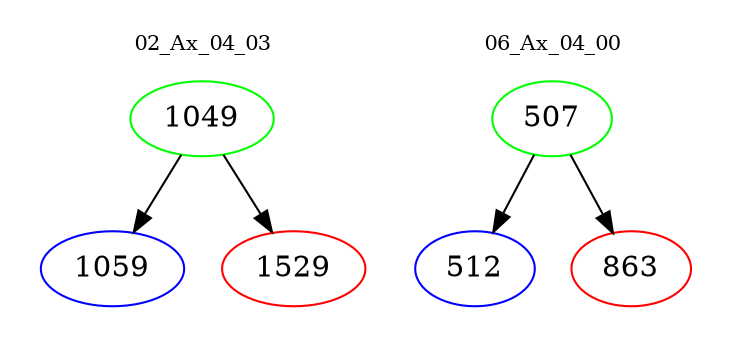 digraph{
subgraph cluster_0 {
color = white
label = "02_Ax_04_03";
fontsize=10;
T0_1049 [label="1049", color="green"]
T0_1049 -> T0_1059 [color="black"]
T0_1059 [label="1059", color="blue"]
T0_1049 -> T0_1529 [color="black"]
T0_1529 [label="1529", color="red"]
}
subgraph cluster_1 {
color = white
label = "06_Ax_04_00";
fontsize=10;
T1_507 [label="507", color="green"]
T1_507 -> T1_512 [color="black"]
T1_512 [label="512", color="blue"]
T1_507 -> T1_863 [color="black"]
T1_863 [label="863", color="red"]
}
}
